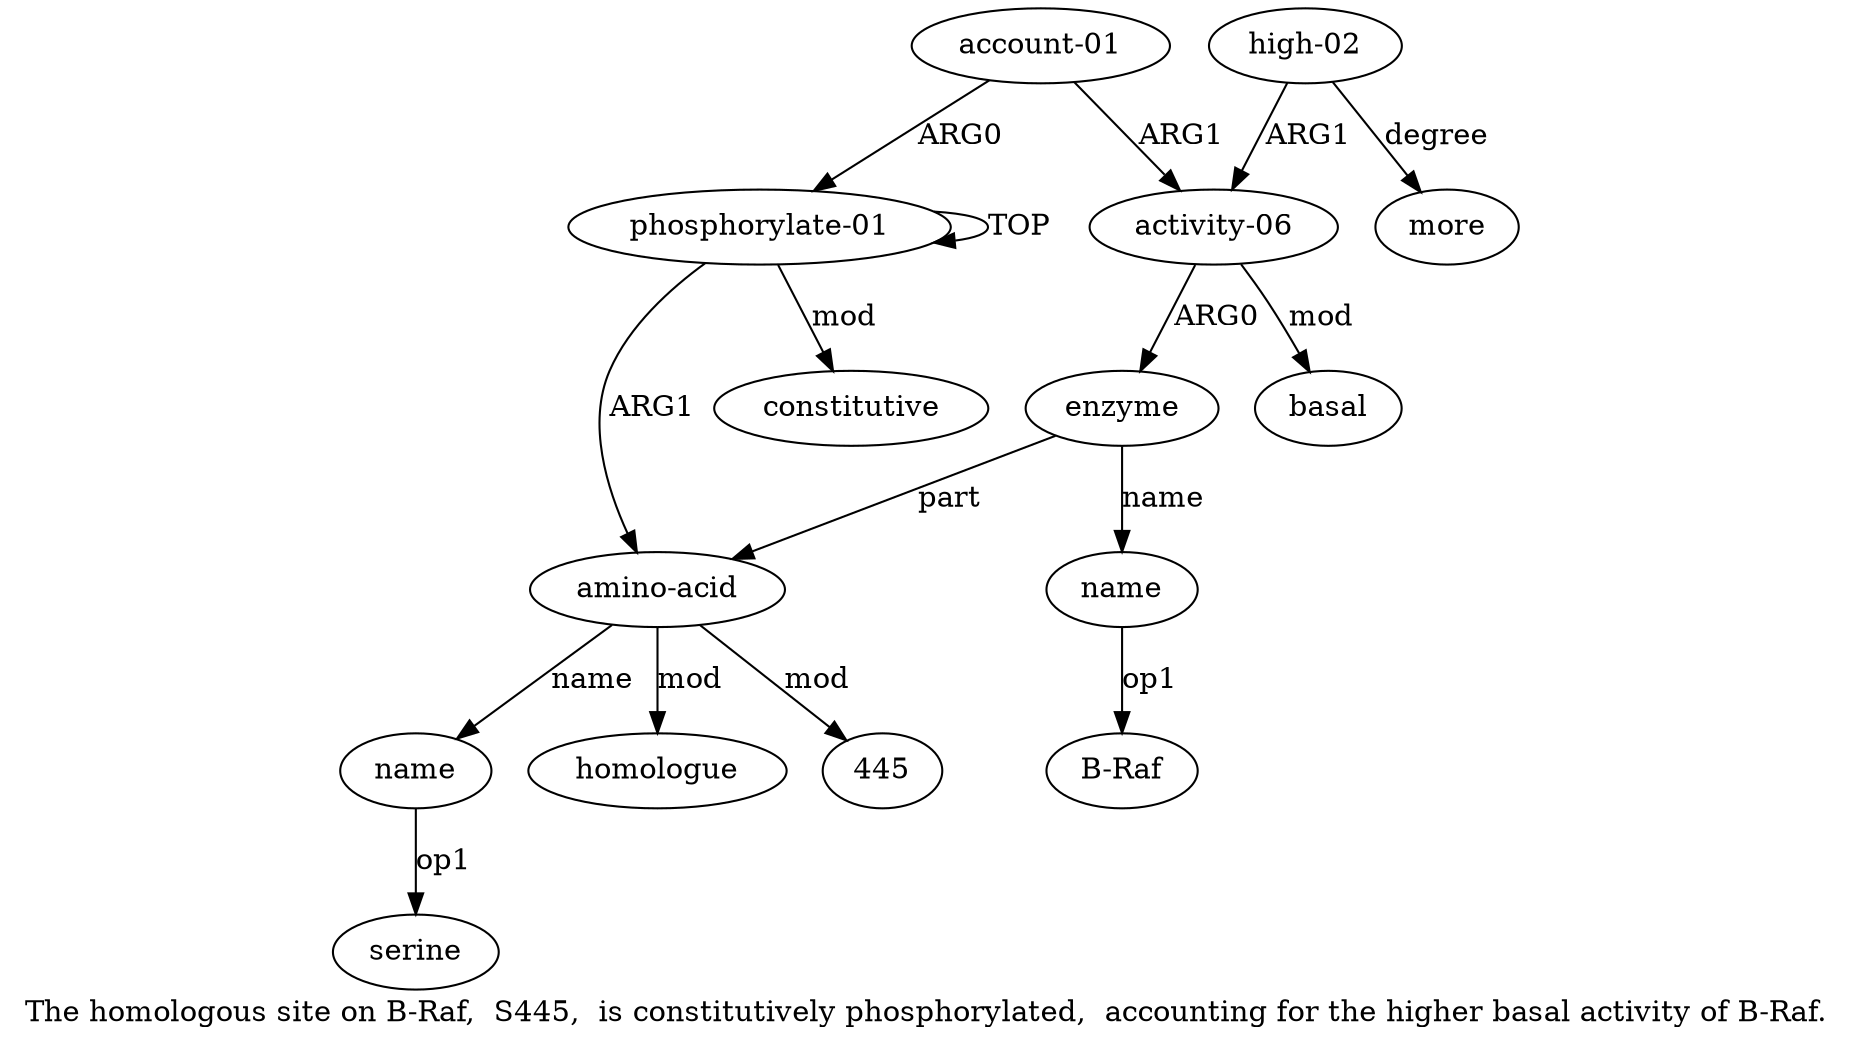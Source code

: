 digraph  {
	graph [label="The homologous site on B-Raf,  S445,  is constitutively phosphorylated,  accounting for the higher basal activity of B-Raf."];
	node [label="\N"];
	"a4 B-Raf"	 [color=black,
		gold_ind=-1,
		gold_label="B-Raf",
		label="B-Raf",
		test_ind=-1,
		test_label="B-Raf"];
	a11	 [color=black,
		gold_ind=11,
		gold_label=more,
		label=more,
		test_ind=11,
		test_label=more];
	a10	 [color=black,
		gold_ind=10,
		gold_label="high-02",
		label="high-02",
		test_ind=10,
		test_label="high-02"];
	a10 -> a11 [key=0,
	color=black,
	gold_label=degree,
	label=degree,
	test_label=degree];
a8 [color=black,
	gold_ind=8,
	gold_label="activity-06",
	label="activity-06",
	test_ind=8,
	test_label="activity-06"];
a10 -> a8 [key=0,
color=black,
gold_label=ARG1,
label=ARG1,
test_label=ARG1];
"a2 serine" [color=black,
gold_ind=-1,
gold_label=serine,
label=serine,
test_ind=-1,
test_label=serine];
"a1 445" [color=black,
gold_ind=-1,
gold_label=445,
label=445,
test_ind=-1,
test_label=445];
a1 [color=black,
gold_ind=1,
gold_label="amino-acid",
label="amino-acid",
test_ind=1,
test_label="amino-acid"];
a1 -> "a1 445" [key=0,
color=black,
gold_label=mod,
label=mod,
test_label=mod];
a2 [color=black,
gold_ind=2,
gold_label=name,
label=name,
test_ind=2,
test_label=name];
a1 -> a2 [key=0,
color=black,
gold_label=name,
label=name,
test_label=name];
a5 [color=black,
gold_ind=5,
gold_label=homologue,
label=homologue,
test_ind=5,
test_label=homologue];
a1 -> a5 [key=0,
color=black,
gold_label=mod,
label=mod,
test_label=mod];
a0 [color=black,
gold_ind=0,
gold_label="phosphorylate-01",
label="phosphorylate-01",
test_ind=0,
test_label="phosphorylate-01"];
a0 -> a1 [key=0,
color=black,
gold_label=ARG1,
label=ARG1,
test_label=ARG1];
a0 -> a0 [key=0,
color=black,
gold_label=TOP,
label=TOP,
test_label=TOP];
a6 [color=black,
gold_ind=6,
gold_label=constitutive,
label=constitutive,
test_ind=6,
test_label=constitutive];
a0 -> a6 [key=0,
color=black,
gold_label=mod,
label=mod,
test_label=mod];
a3 [color=black,
gold_ind=3,
gold_label=enzyme,
label=enzyme,
test_ind=3,
test_label=enzyme];
a3 -> a1 [key=0,
color=black,
gold_label=part,
label=part,
test_label=part];
a4 [color=black,
gold_ind=4,
gold_label=name,
label=name,
test_ind=4,
test_label=name];
a3 -> a4 [key=0,
color=black,
gold_label=name,
label=name,
test_label=name];
a2 -> "a2 serine" [key=0,
color=black,
gold_label=op1,
label=op1,
test_label=op1];
a4 -> "a4 B-Raf" [key=0,
color=black,
gold_label=op1,
label=op1,
test_label=op1];
a7 [color=black,
gold_ind=7,
gold_label="account-01",
label="account-01",
test_ind=7,
test_label="account-01"];
a7 -> a0 [key=0,
color=black,
gold_label=ARG0,
label=ARG0,
test_label=ARG0];
a7 -> a8 [key=0,
color=black,
gold_label=ARG1,
label=ARG1,
test_label=ARG1];
a9 [color=black,
gold_ind=9,
gold_label=basal,
label=basal,
test_ind=9,
test_label=basal];
a8 -> a3 [key=0,
color=black,
gold_label=ARG0,
label=ARG0,
test_label=ARG0];
a8 -> a9 [key=0,
color=black,
gold_label=mod,
label=mod,
test_label=mod];
}
